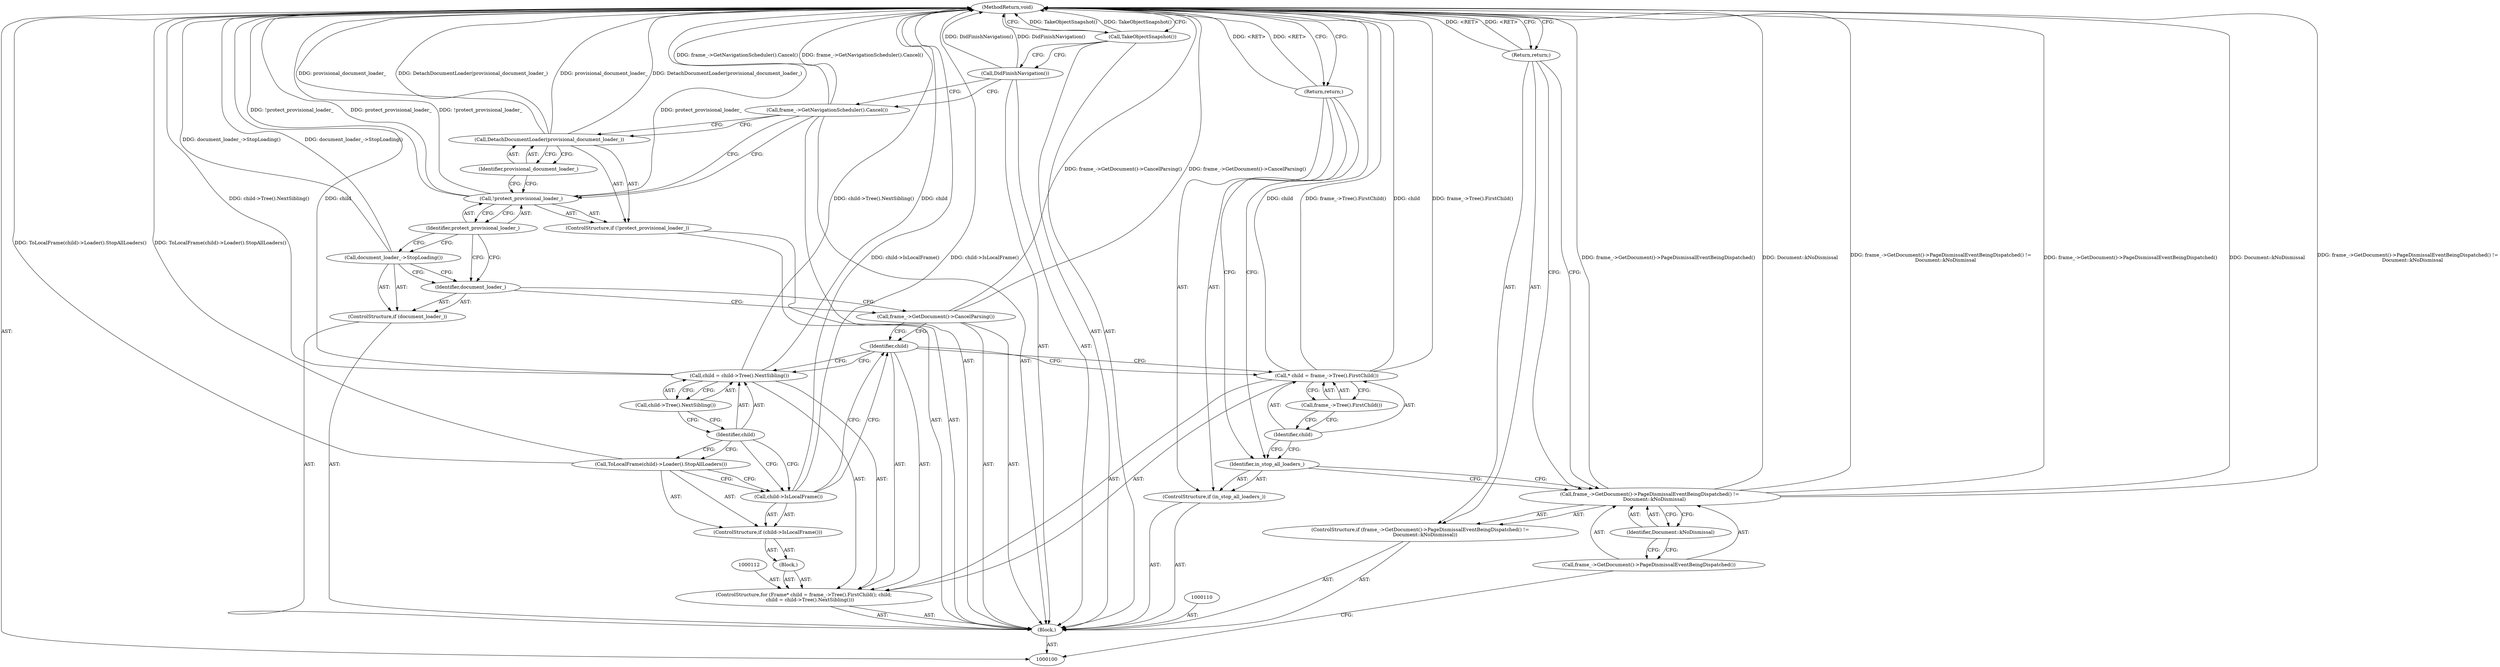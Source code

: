 digraph "0_Chrome_fd506b0ac6c7846ae45b5034044fe85c28ee68ac_0" {
"1000136" [label="(MethodReturn,void)"];
"1000101" [label="(Block,)"];
"1000113" [label="(Call,* child = frame_->Tree().FirstChild())"];
"1000114" [label="(Identifier,child)"];
"1000115" [label="(Call,frame_->Tree().FirstChild())"];
"1000111" [label="(ControlStructure,for (Frame* child = frame_->Tree().FirstChild(); child;\n        child = child->Tree().NextSibling()))"];
"1000116" [label="(Identifier,child)"];
"1000119" [label="(Call,child->Tree().NextSibling())"];
"1000120" [label="(Block,)"];
"1000117" [label="(Call,child = child->Tree().NextSibling())"];
"1000118" [label="(Identifier,child)"];
"1000121" [label="(ControlStructure,if (child->IsLocalFrame()))"];
"1000122" [label="(Call,child->IsLocalFrame())"];
"1000123" [label="(Call,ToLocalFrame(child)->Loader().StopAllLoaders())"];
"1000124" [label="(Call,frame_->GetDocument()->CancelParsing())"];
"1000125" [label="(ControlStructure,if (document_loader_))"];
"1000126" [label="(Identifier,document_loader_)"];
"1000127" [label="(Call,document_loader_->StopLoading())"];
"1000102" [label="(ControlStructure,if (frame_->GetDocument()->PageDismissalEventBeingDispatched() !=\n      Document::kNoDismissal))"];
"1000103" [label="(Call,frame_->GetDocument()->PageDismissalEventBeingDispatched() !=\n      Document::kNoDismissal)"];
"1000104" [label="(Call,frame_->GetDocument()->PageDismissalEventBeingDispatched())"];
"1000128" [label="(ControlStructure,if (!protect_provisional_loader_))"];
"1000129" [label="(Call,!protect_provisional_loader_)"];
"1000130" [label="(Identifier,protect_provisional_loader_)"];
"1000132" [label="(Identifier,provisional_document_loader_)"];
"1000131" [label="(Call,DetachDocumentLoader(provisional_document_loader_))"];
"1000133" [label="(Call,frame_->GetNavigationScheduler().Cancel())"];
"1000134" [label="(Call,DidFinishNavigation())"];
"1000135" [label="(Call,TakeObjectSnapshot())"];
"1000105" [label="(Identifier,Document::kNoDismissal)"];
"1000106" [label="(Return,return;)"];
"1000107" [label="(ControlStructure,if (in_stop_all_loaders_))"];
"1000108" [label="(Identifier,in_stop_all_loaders_)"];
"1000109" [label="(Return,return;)"];
"1000136" -> "1000100"  [label="AST: "];
"1000136" -> "1000106"  [label="CFG: "];
"1000136" -> "1000109"  [label="CFG: "];
"1000136" -> "1000135"  [label="CFG: "];
"1000129" -> "1000136"  [label="DDG: protect_provisional_loader_"];
"1000129" -> "1000136"  [label="DDG: !protect_provisional_loader_"];
"1000103" -> "1000136"  [label="DDG: frame_->GetDocument()->PageDismissalEventBeingDispatched()"];
"1000103" -> "1000136"  [label="DDG: Document::kNoDismissal"];
"1000103" -> "1000136"  [label="DDG: frame_->GetDocument()->PageDismissalEventBeingDispatched() !=\n      Document::kNoDismissal"];
"1000113" -> "1000136"  [label="DDG: child"];
"1000113" -> "1000136"  [label="DDG: frame_->Tree().FirstChild()"];
"1000127" -> "1000136"  [label="DDG: document_loader_->StopLoading()"];
"1000117" -> "1000136"  [label="DDG: child"];
"1000117" -> "1000136"  [label="DDG: child->Tree().NextSibling()"];
"1000133" -> "1000136"  [label="DDG: frame_->GetNavigationScheduler().Cancel()"];
"1000122" -> "1000136"  [label="DDG: child->IsLocalFrame()"];
"1000123" -> "1000136"  [label="DDG: ToLocalFrame(child)->Loader().StopAllLoaders()"];
"1000131" -> "1000136"  [label="DDG: provisional_document_loader_"];
"1000131" -> "1000136"  [label="DDG: DetachDocumentLoader(provisional_document_loader_)"];
"1000134" -> "1000136"  [label="DDG: DidFinishNavigation()"];
"1000135" -> "1000136"  [label="DDG: TakeObjectSnapshot()"];
"1000124" -> "1000136"  [label="DDG: frame_->GetDocument()->CancelParsing()"];
"1000106" -> "1000136"  [label="DDG: <RET>"];
"1000109" -> "1000136"  [label="DDG: <RET>"];
"1000101" -> "1000100"  [label="AST: "];
"1000102" -> "1000101"  [label="AST: "];
"1000107" -> "1000101"  [label="AST: "];
"1000110" -> "1000101"  [label="AST: "];
"1000111" -> "1000101"  [label="AST: "];
"1000124" -> "1000101"  [label="AST: "];
"1000125" -> "1000101"  [label="AST: "];
"1000128" -> "1000101"  [label="AST: "];
"1000133" -> "1000101"  [label="AST: "];
"1000134" -> "1000101"  [label="AST: "];
"1000135" -> "1000101"  [label="AST: "];
"1000113" -> "1000111"  [label="AST: "];
"1000113" -> "1000115"  [label="CFG: "];
"1000114" -> "1000113"  [label="AST: "];
"1000115" -> "1000113"  [label="AST: "];
"1000116" -> "1000113"  [label="CFG: "];
"1000113" -> "1000136"  [label="DDG: child"];
"1000113" -> "1000136"  [label="DDG: frame_->Tree().FirstChild()"];
"1000114" -> "1000113"  [label="AST: "];
"1000114" -> "1000108"  [label="CFG: "];
"1000115" -> "1000114"  [label="CFG: "];
"1000115" -> "1000113"  [label="AST: "];
"1000115" -> "1000114"  [label="CFG: "];
"1000113" -> "1000115"  [label="CFG: "];
"1000111" -> "1000101"  [label="AST: "];
"1000112" -> "1000111"  [label="AST: "];
"1000113" -> "1000111"  [label="AST: "];
"1000116" -> "1000111"  [label="AST: "];
"1000117" -> "1000111"  [label="AST: "];
"1000120" -> "1000111"  [label="AST: "];
"1000116" -> "1000111"  [label="AST: "];
"1000116" -> "1000113"  [label="CFG: "];
"1000116" -> "1000117"  [label="CFG: "];
"1000122" -> "1000116"  [label="CFG: "];
"1000124" -> "1000116"  [label="CFG: "];
"1000119" -> "1000117"  [label="AST: "];
"1000119" -> "1000118"  [label="CFG: "];
"1000117" -> "1000119"  [label="CFG: "];
"1000120" -> "1000111"  [label="AST: "];
"1000121" -> "1000120"  [label="AST: "];
"1000117" -> "1000111"  [label="AST: "];
"1000117" -> "1000119"  [label="CFG: "];
"1000118" -> "1000117"  [label="AST: "];
"1000119" -> "1000117"  [label="AST: "];
"1000116" -> "1000117"  [label="CFG: "];
"1000117" -> "1000136"  [label="DDG: child"];
"1000117" -> "1000136"  [label="DDG: child->Tree().NextSibling()"];
"1000118" -> "1000117"  [label="AST: "];
"1000118" -> "1000123"  [label="CFG: "];
"1000118" -> "1000122"  [label="CFG: "];
"1000119" -> "1000118"  [label="CFG: "];
"1000121" -> "1000120"  [label="AST: "];
"1000122" -> "1000121"  [label="AST: "];
"1000123" -> "1000121"  [label="AST: "];
"1000122" -> "1000121"  [label="AST: "];
"1000122" -> "1000116"  [label="CFG: "];
"1000123" -> "1000122"  [label="CFG: "];
"1000118" -> "1000122"  [label="CFG: "];
"1000122" -> "1000136"  [label="DDG: child->IsLocalFrame()"];
"1000123" -> "1000121"  [label="AST: "];
"1000123" -> "1000122"  [label="CFG: "];
"1000118" -> "1000123"  [label="CFG: "];
"1000123" -> "1000136"  [label="DDG: ToLocalFrame(child)->Loader().StopAllLoaders()"];
"1000124" -> "1000101"  [label="AST: "];
"1000124" -> "1000116"  [label="CFG: "];
"1000126" -> "1000124"  [label="CFG: "];
"1000124" -> "1000136"  [label="DDG: frame_->GetDocument()->CancelParsing()"];
"1000125" -> "1000101"  [label="AST: "];
"1000126" -> "1000125"  [label="AST: "];
"1000127" -> "1000125"  [label="AST: "];
"1000126" -> "1000125"  [label="AST: "];
"1000126" -> "1000124"  [label="CFG: "];
"1000127" -> "1000126"  [label="CFG: "];
"1000130" -> "1000126"  [label="CFG: "];
"1000127" -> "1000125"  [label="AST: "];
"1000127" -> "1000126"  [label="CFG: "];
"1000130" -> "1000127"  [label="CFG: "];
"1000127" -> "1000136"  [label="DDG: document_loader_->StopLoading()"];
"1000102" -> "1000101"  [label="AST: "];
"1000103" -> "1000102"  [label="AST: "];
"1000106" -> "1000102"  [label="AST: "];
"1000103" -> "1000102"  [label="AST: "];
"1000103" -> "1000105"  [label="CFG: "];
"1000104" -> "1000103"  [label="AST: "];
"1000105" -> "1000103"  [label="AST: "];
"1000106" -> "1000103"  [label="CFG: "];
"1000108" -> "1000103"  [label="CFG: "];
"1000103" -> "1000136"  [label="DDG: frame_->GetDocument()->PageDismissalEventBeingDispatched()"];
"1000103" -> "1000136"  [label="DDG: Document::kNoDismissal"];
"1000103" -> "1000136"  [label="DDG: frame_->GetDocument()->PageDismissalEventBeingDispatched() !=\n      Document::kNoDismissal"];
"1000104" -> "1000103"  [label="AST: "];
"1000104" -> "1000100"  [label="CFG: "];
"1000105" -> "1000104"  [label="CFG: "];
"1000128" -> "1000101"  [label="AST: "];
"1000129" -> "1000128"  [label="AST: "];
"1000131" -> "1000128"  [label="AST: "];
"1000129" -> "1000128"  [label="AST: "];
"1000129" -> "1000130"  [label="CFG: "];
"1000130" -> "1000129"  [label="AST: "];
"1000132" -> "1000129"  [label="CFG: "];
"1000133" -> "1000129"  [label="CFG: "];
"1000129" -> "1000136"  [label="DDG: protect_provisional_loader_"];
"1000129" -> "1000136"  [label="DDG: !protect_provisional_loader_"];
"1000130" -> "1000129"  [label="AST: "];
"1000130" -> "1000127"  [label="CFG: "];
"1000130" -> "1000126"  [label="CFG: "];
"1000129" -> "1000130"  [label="CFG: "];
"1000132" -> "1000131"  [label="AST: "];
"1000132" -> "1000129"  [label="CFG: "];
"1000131" -> "1000132"  [label="CFG: "];
"1000131" -> "1000128"  [label="AST: "];
"1000131" -> "1000132"  [label="CFG: "];
"1000132" -> "1000131"  [label="AST: "];
"1000133" -> "1000131"  [label="CFG: "];
"1000131" -> "1000136"  [label="DDG: provisional_document_loader_"];
"1000131" -> "1000136"  [label="DDG: DetachDocumentLoader(provisional_document_loader_)"];
"1000133" -> "1000101"  [label="AST: "];
"1000133" -> "1000131"  [label="CFG: "];
"1000133" -> "1000129"  [label="CFG: "];
"1000134" -> "1000133"  [label="CFG: "];
"1000133" -> "1000136"  [label="DDG: frame_->GetNavigationScheduler().Cancel()"];
"1000134" -> "1000101"  [label="AST: "];
"1000134" -> "1000133"  [label="CFG: "];
"1000135" -> "1000134"  [label="CFG: "];
"1000134" -> "1000136"  [label="DDG: DidFinishNavigation()"];
"1000135" -> "1000101"  [label="AST: "];
"1000135" -> "1000134"  [label="CFG: "];
"1000136" -> "1000135"  [label="CFG: "];
"1000135" -> "1000136"  [label="DDG: TakeObjectSnapshot()"];
"1000105" -> "1000103"  [label="AST: "];
"1000105" -> "1000104"  [label="CFG: "];
"1000103" -> "1000105"  [label="CFG: "];
"1000106" -> "1000102"  [label="AST: "];
"1000106" -> "1000103"  [label="CFG: "];
"1000136" -> "1000106"  [label="CFG: "];
"1000106" -> "1000136"  [label="DDG: <RET>"];
"1000107" -> "1000101"  [label="AST: "];
"1000108" -> "1000107"  [label="AST: "];
"1000109" -> "1000107"  [label="AST: "];
"1000108" -> "1000107"  [label="AST: "];
"1000108" -> "1000103"  [label="CFG: "];
"1000109" -> "1000108"  [label="CFG: "];
"1000114" -> "1000108"  [label="CFG: "];
"1000109" -> "1000107"  [label="AST: "];
"1000109" -> "1000108"  [label="CFG: "];
"1000136" -> "1000109"  [label="CFG: "];
"1000109" -> "1000136"  [label="DDG: <RET>"];
}
